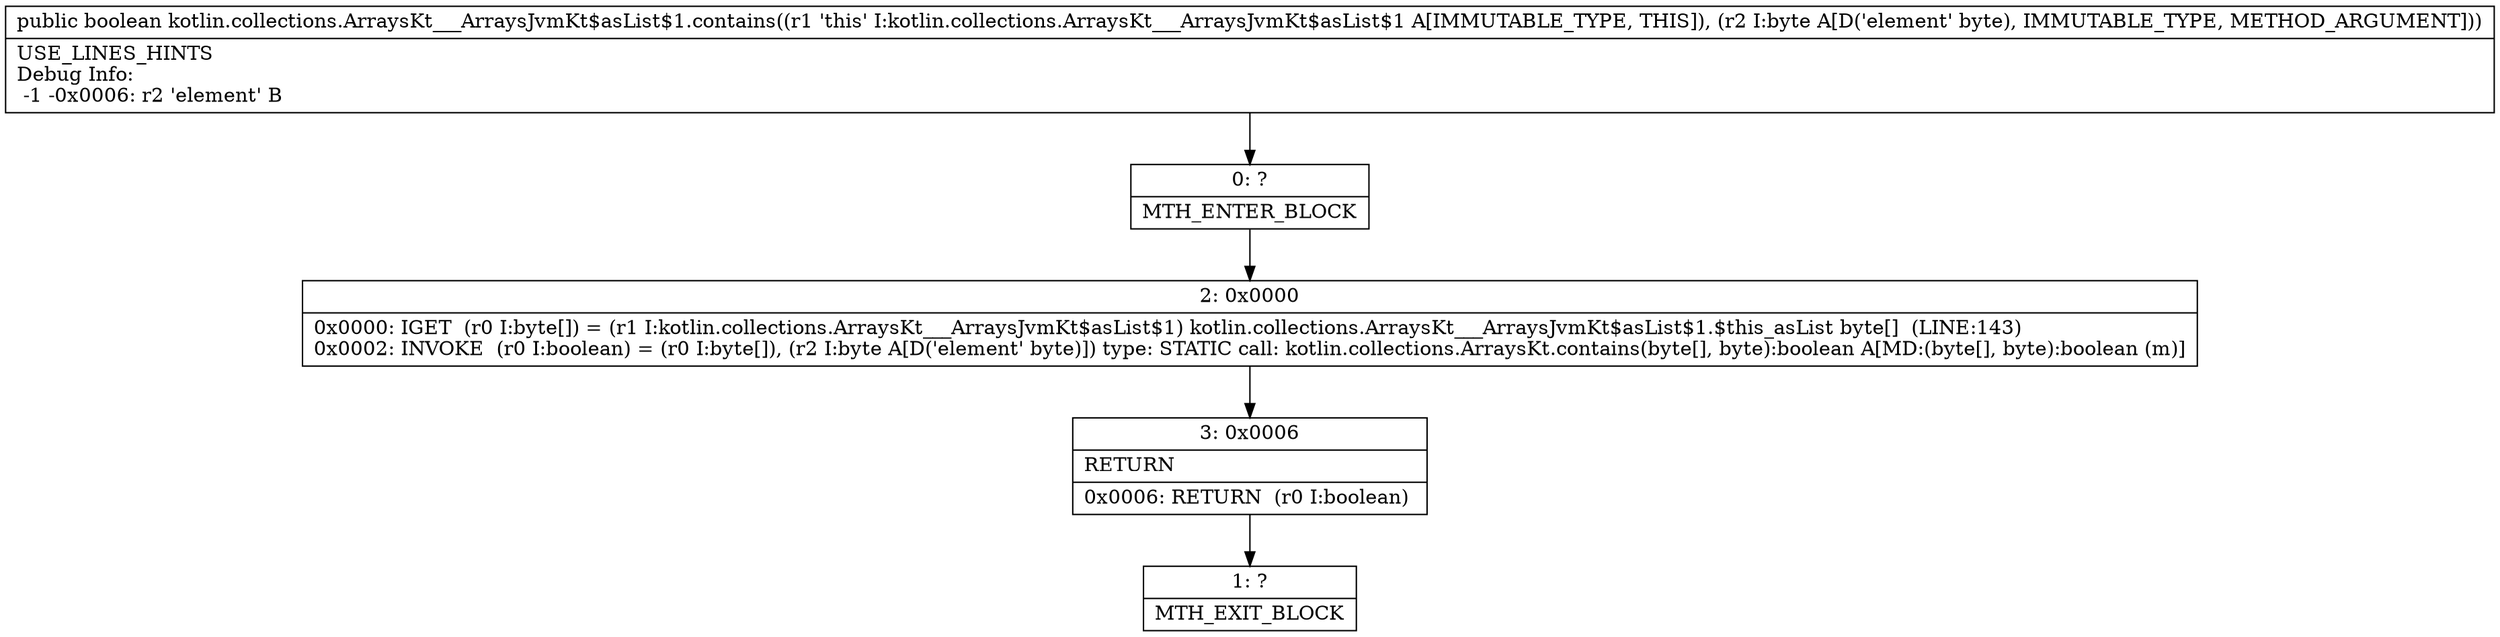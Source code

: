 digraph "CFG forkotlin.collections.ArraysKt___ArraysJvmKt$asList$1.contains(B)Z" {
Node_0 [shape=record,label="{0\:\ ?|MTH_ENTER_BLOCK\l}"];
Node_2 [shape=record,label="{2\:\ 0x0000|0x0000: IGET  (r0 I:byte[]) = (r1 I:kotlin.collections.ArraysKt___ArraysJvmKt$asList$1) kotlin.collections.ArraysKt___ArraysJvmKt$asList$1.$this_asList byte[]  (LINE:143)\l0x0002: INVOKE  (r0 I:boolean) = (r0 I:byte[]), (r2 I:byte A[D('element' byte)]) type: STATIC call: kotlin.collections.ArraysKt.contains(byte[], byte):boolean A[MD:(byte[], byte):boolean (m)]\l}"];
Node_3 [shape=record,label="{3\:\ 0x0006|RETURN\l|0x0006: RETURN  (r0 I:boolean) \l}"];
Node_1 [shape=record,label="{1\:\ ?|MTH_EXIT_BLOCK\l}"];
MethodNode[shape=record,label="{public boolean kotlin.collections.ArraysKt___ArraysJvmKt$asList$1.contains((r1 'this' I:kotlin.collections.ArraysKt___ArraysJvmKt$asList$1 A[IMMUTABLE_TYPE, THIS]), (r2 I:byte A[D('element' byte), IMMUTABLE_TYPE, METHOD_ARGUMENT]))  | USE_LINES_HINTS\lDebug Info:\l  \-1 \-0x0006: r2 'element' B\l}"];
MethodNode -> Node_0;Node_0 -> Node_2;
Node_2 -> Node_3;
Node_3 -> Node_1;
}

